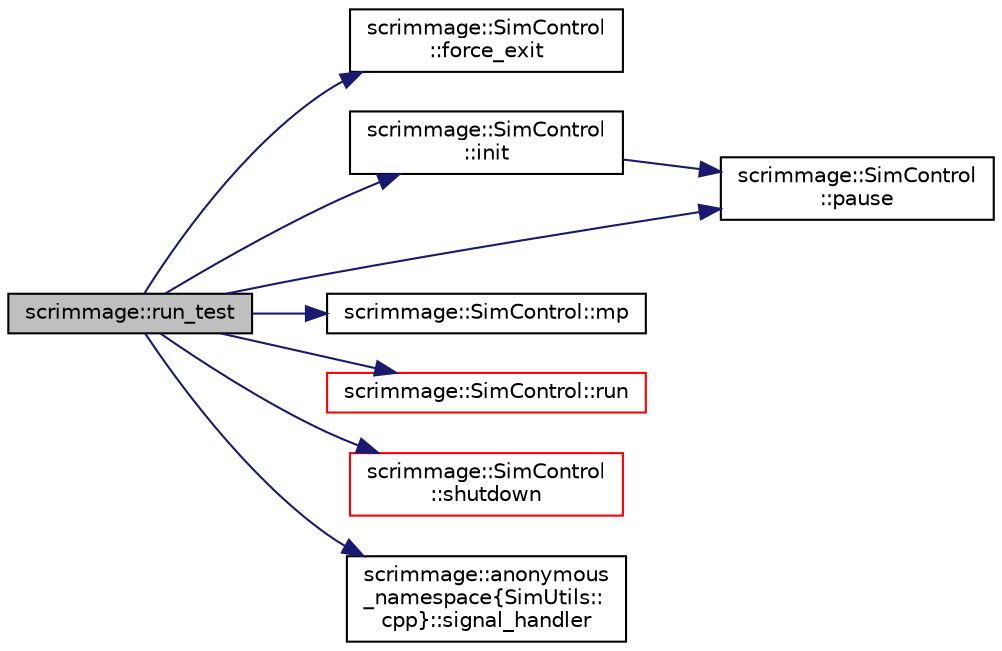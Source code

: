 digraph "scrimmage::run_test"
{
 // LATEX_PDF_SIZE
  edge [fontname="Helvetica",fontsize="10",labelfontname="Helvetica",labelfontsize="10"];
  node [fontname="Helvetica",fontsize="10",shape=record];
  rankdir="LR";
  Node1 [label="scrimmage::run_test",height=0.2,width=0.4,color="black", fillcolor="grey75", style="filled", fontcolor="black",tooltip=" "];
  Node1 -> Node2 [color="midnightblue",fontsize="10",style="solid",fontname="Helvetica"];
  Node2 [label="scrimmage::SimControl\l::force_exit",height=0.2,width=0.4,color="black", fillcolor="white", style="filled",URL="$classscrimmage_1_1SimControl.html#a40927589255808dc98d6da45f45431ec",tooltip="Force a threaded simulation to exit."];
  Node1 -> Node3 [color="midnightblue",fontsize="10",style="solid",fontname="Helvetica"];
  Node3 [label="scrimmage::SimControl\l::init",height=0.2,width=0.4,color="black", fillcolor="white", style="filled",URL="$classscrimmage_1_1SimControl.html#ad717f0c430d2355c2284b38fa983f7cc",tooltip="Initialize a scrimmage simulation."];
  Node3 -> Node4 [color="midnightblue",fontsize="10",style="solid",fontname="Helvetica"];
  Node4 [label="scrimmage::SimControl\l::pause",height=0.2,width=0.4,color="black", fillcolor="white", style="filled",URL="$classscrimmage_1_1SimControl.html#a94bc3fc4d66ec8deef92ba821036acda",tooltip="Pause (true) or unpause (false) the simulation."];
  Node1 -> Node5 [color="midnightblue",fontsize="10",style="solid",fontname="Helvetica"];
  Node5 [label="scrimmage::SimControl::mp",height=0.2,width=0.4,color="black", fillcolor="white", style="filled",URL="$classscrimmage_1_1SimControl.html#a018b2840d16d50ff120fd9e878abe4b9",tooltip="Get the pointer to the MissionParser instance."];
  Node1 -> Node4 [color="midnightblue",fontsize="10",style="solid",fontname="Helvetica"];
  Node1 -> Node6 [color="midnightblue",fontsize="10",style="solid",fontname="Helvetica"];
  Node6 [label="scrimmage::SimControl::run",height=0.2,width=0.4,color="red", fillcolor="white", style="filled",URL="$classscrimmage_1_1SimControl.html#ad39e6609b7da388cd2f2004c3517ddc4",tooltip="Runs the scrimmage simulation in the current thread."];
  Node1 -> Node83 [color="midnightblue",fontsize="10",style="solid",fontname="Helvetica"];
  Node83 [label="scrimmage::SimControl\l::shutdown",height=0.2,width=0.4,color="red", fillcolor="white", style="filled",URL="$classscrimmage_1_1SimControl.html#a7097c426992e38b4ae878e824c9bcde6",tooltip="Finalizes the simulation, closes logs, closes plugins."];
  Node1 -> Node85 [color="midnightblue",fontsize="10",style="solid",fontname="Helvetica"];
  Node85 [label="scrimmage::anonymous\l_namespace\{SimUtils::\lcpp\}::signal_handler",height=0.2,width=0.4,color="black", fillcolor="white", style="filled",URL="$namespacescrimmage_1_1anonymous__namespace_02SimUtils_8cpp_03.html#a388045679566fea382f2863b74c32278",tooltip=" "];
}

